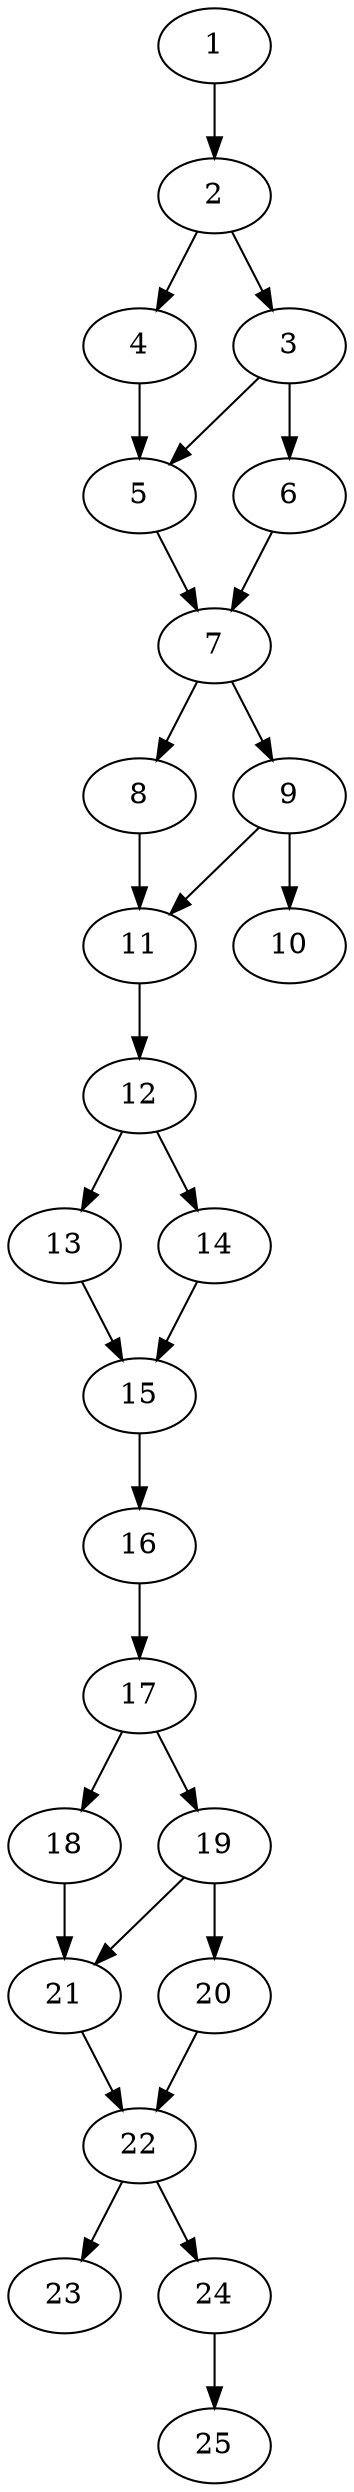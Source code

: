 // DAG automatically generated by daggen at Thu Oct  3 14:00:40 2019
// ./daggen --dot -n 25 --ccr 0.3 --fat 0.3 --regular 0.9 --density 0.7 --mindata 5242880 --maxdata 52428800 
digraph G {
  1 [size="165690027", alpha="0.02", expect_size="49707008"] 
  1 -> 2 [size ="49707008"]
  2 [size="89709227", alpha="0.14", expect_size="26912768"] 
  2 -> 3 [size ="26912768"]
  2 -> 4 [size ="26912768"]
  3 [size="124620800", alpha="0.10", expect_size="37386240"] 
  3 -> 5 [size ="37386240"]
  3 -> 6 [size ="37386240"]
  4 [size="117838507", alpha="0.14", expect_size="35351552"] 
  4 -> 5 [size ="35351552"]
  5 [size="90620587", alpha="0.01", expect_size="27186176"] 
  5 -> 7 [size ="27186176"]
  6 [size="132194987", alpha="0.01", expect_size="39658496"] 
  6 -> 7 [size ="39658496"]
  7 [size="23483733", alpha="0.16", expect_size="7045120"] 
  7 -> 8 [size ="7045120"]
  7 -> 9 [size ="7045120"]
  8 [size="65972907", alpha="0.20", expect_size="19791872"] 
  8 -> 11 [size ="19791872"]
  9 [size="74007893", alpha="0.11", expect_size="22202368"] 
  9 -> 10 [size ="22202368"]
  9 -> 11 [size ="22202368"]
  10 [size="166836907", alpha="0.10", expect_size="50051072"] 
  11 [size="18694827", alpha="0.10", expect_size="5608448"] 
  11 -> 12 [size ="5608448"]
  12 [size="38212267", alpha="0.11", expect_size="11463680"] 
  12 -> 13 [size ="11463680"]
  12 -> 14 [size ="11463680"]
  13 [size="149514240", alpha="0.03", expect_size="44854272"] 
  13 -> 15 [size ="44854272"]
  14 [size="67938987", alpha="0.02", expect_size="20381696"] 
  14 -> 15 [size ="20381696"]
  15 [size="20063573", alpha="0.15", expect_size="6019072"] 
  15 -> 16 [size ="6019072"]
  16 [size="29911040", alpha="0.06", expect_size="8973312"] 
  16 -> 17 [size ="8973312"]
  17 [size="35945813", alpha="0.13", expect_size="10783744"] 
  17 -> 18 [size ="10783744"]
  17 -> 19 [size ="10783744"]
  18 [size="163648853", alpha="0.19", expect_size="49094656"] 
  18 -> 21 [size ="49094656"]
  19 [size="161986560", alpha="0.13", expect_size="48595968"] 
  19 -> 20 [size ="48595968"]
  19 -> 21 [size ="48595968"]
  20 [size="88282453", alpha="0.16", expect_size="26484736"] 
  20 -> 22 [size ="26484736"]
  21 [size="165393067", alpha="0.17", expect_size="49617920"] 
  21 -> 22 [size ="49617920"]
  22 [size="87104853", alpha="0.07", expect_size="26131456"] 
  22 -> 23 [size ="26131456"]
  22 -> 24 [size ="26131456"]
  23 [size="17633280", alpha="0.11", expect_size="5289984"] 
  24 [size="43550720", alpha="0.07", expect_size="13065216"] 
  24 -> 25 [size ="13065216"]
  25 [size="55893333", alpha="0.13", expect_size="16768000"] 
}
